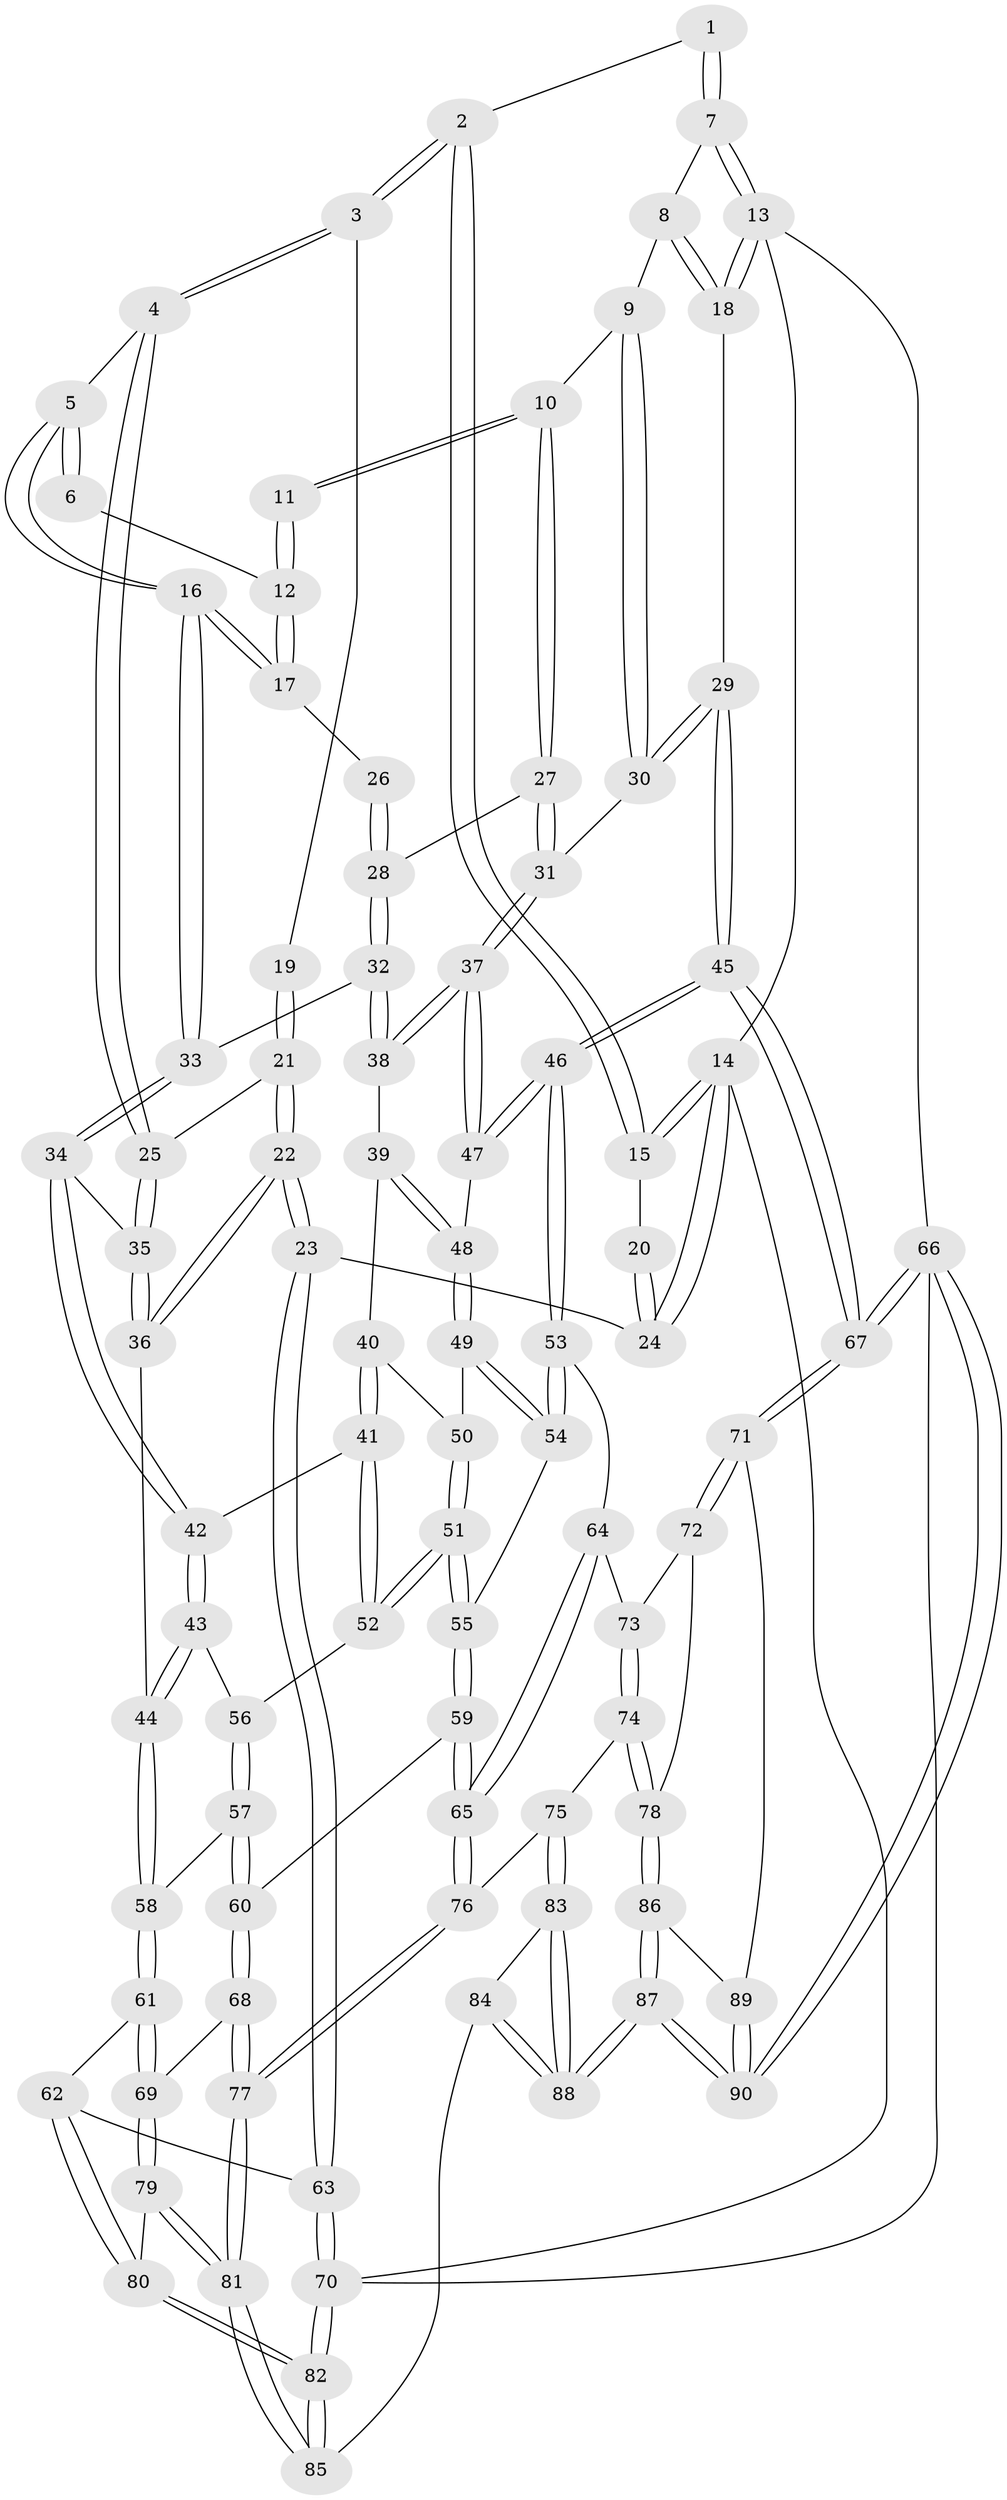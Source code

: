 // Generated by graph-tools (version 1.1) at 2025/51/03/09/25 03:51:02]
// undirected, 90 vertices, 222 edges
graph export_dot {
graph [start="1"]
  node [color=gray90,style=filled];
  1 [pos="+0.6676971201619646+0"];
  2 [pos="+0.2643656436446558+0"];
  3 [pos="+0.30630024415874274+0.07532281473937005"];
  4 [pos="+0.37447320184365673+0.13818275516072281"];
  5 [pos="+0.4057419450004018+0.15499823038257474"];
  6 [pos="+0.6380385199506342+0"];
  7 [pos="+0.8759352450571781+0"];
  8 [pos="+0.8404657197439526+0.09036172761452162"];
  9 [pos="+0.7656463475534996+0.17690364631019415"];
  10 [pos="+0.7045367954421112+0.1851564519312213"];
  11 [pos="+0.68335003598119+0.16928149054108171"];
  12 [pos="+0.6351009605087767+0.05057206262169464"];
  13 [pos="+1+0"];
  14 [pos="+0+0"];
  15 [pos="+0+0"];
  16 [pos="+0.43432973640929246+0.1813773415436628"];
  17 [pos="+0.4563900911336998+0.17598257419927718"];
  18 [pos="+1+0.3443066906156715"];
  19 [pos="+0.29126399255114743+0.08644947308694786"];
  20 [pos="+0.1435809063688977+0.14595919038575458"];
  21 [pos="+0.19609841247225687+0.29262852663281425"];
  22 [pos="+0.006645831845357886+0.44871166607581603"];
  23 [pos="+0+0.44276483668099714"];
  24 [pos="+0+0.42615401936998054"];
  25 [pos="+0.2904423806316668+0.28740929495273987"];
  26 [pos="+0.6103655264300977+0.18239997738437122"];
  27 [pos="+0.6813445402072549+0.25910079051628093"];
  28 [pos="+0.5649129278057515+0.3159888715835847"];
  29 [pos="+1+0.4005858509390305"];
  30 [pos="+0.8782619820196571+0.3285259381536361"];
  31 [pos="+0.7329234932619306+0.3776164097998189"];
  32 [pos="+0.5368797775458746+0.33503370849465847"];
  33 [pos="+0.46519059102412524+0.2967379091109259"];
  34 [pos="+0.4158802775872137+0.34989206382957255"];
  35 [pos="+0.31334976859222746+0.3533644699191578"];
  36 [pos="+0.14719936384803547+0.48987901226329134"];
  37 [pos="+0.7194972800773054+0.39795236629715774"];
  38 [pos="+0.5446014950821584+0.3489819941752266"];
  39 [pos="+0.5479737761528988+0.3921985708333901"];
  40 [pos="+0.5235374232633282+0.4639480470895749"];
  41 [pos="+0.4627628745918026+0.523126679202082"];
  42 [pos="+0.40638668850490917+0.41089767398274607"];
  43 [pos="+0.24478413830551407+0.5167182290311398"];
  44 [pos="+0.14912779651105343+0.4910964515112005"];
  45 [pos="+1+0.6808797179544023"];
  46 [pos="+0.8675905490553526+0.6314585489809336"];
  47 [pos="+0.7145556488178002+0.44706818815872695"];
  48 [pos="+0.6485285521452461+0.4809000186772244"];
  49 [pos="+0.6276596991804582+0.5121316328351532"];
  50 [pos="+0.5910687898702348+0.5022417320068263"];
  51 [pos="+0.4745940397634557+0.5774196307050466"];
  52 [pos="+0.4573108273290799+0.5491028842301082"];
  53 [pos="+0.7053644564446371+0.6601068559996504"];
  54 [pos="+0.6226249343378678+0.6012404113226945"];
  55 [pos="+0.4928641090788527+0.6142649455436017"];
  56 [pos="+0.29653961869927364+0.5488950208425954"];
  57 [pos="+0.3345762345915474+0.669531384661426"];
  58 [pos="+0.22637636568236139+0.71874618021138"];
  59 [pos="+0.457068191027679+0.7303583773613785"];
  60 [pos="+0.4208062851170726+0.7334924763236484"];
  61 [pos="+0.2038060295636387+0.8215193490096224"];
  62 [pos="+0.11026137815271674+0.8310187909869227"];
  63 [pos="+0+0.6739059376729672"];
  64 [pos="+0.6583930352251041+0.7298469584947312"];
  65 [pos="+0.4936798051509316+0.7699247498948485"];
  66 [pos="+1+1"];
  67 [pos="+1+0.8031614962809006"];
  68 [pos="+0.2900460607919623+0.8380637569757258"];
  69 [pos="+0.2596872927108187+0.851180942935285"];
  70 [pos="+0+1"];
  71 [pos="+0.8244389033299664+0.8741550693607688"];
  72 [pos="+0.7614555879114292+0.8725251294714222"];
  73 [pos="+0.6660169978753916+0.7688684211161924"];
  74 [pos="+0.6085006213757044+0.8999595398020296"];
  75 [pos="+0.5820402216072742+0.9003942736652144"];
  76 [pos="+0.5163591747554181+0.8773468424075453"];
  77 [pos="+0.4800867489348852+0.9148813902247751"];
  78 [pos="+0.6523099850132598+0.9165362539475634"];
  79 [pos="+0.26719228351661206+0.8809732894089384"];
  80 [pos="+0.0801592265199654+1"];
  81 [pos="+0.3710613532178356+1"];
  82 [pos="+0.008836991408575393+1"];
  83 [pos="+0.5818238670583813+0.9155835732952947"];
  84 [pos="+0.5218175402853475+1"];
  85 [pos="+0.36614497651956723+1"];
  86 [pos="+0.6866640472435105+1"];
  87 [pos="+0.6754634802752184+1"];
  88 [pos="+0.6723090982315855+1"];
  89 [pos="+0.7642636695360715+0.96145185831066"];
  90 [pos="+0.830760066498184+1"];
  1 -- 2;
  1 -- 7;
  1 -- 7;
  2 -- 3;
  2 -- 3;
  2 -- 15;
  2 -- 15;
  3 -- 4;
  3 -- 4;
  3 -- 19;
  4 -- 5;
  4 -- 25;
  4 -- 25;
  5 -- 6;
  5 -- 6;
  5 -- 16;
  5 -- 16;
  6 -- 12;
  7 -- 8;
  7 -- 13;
  7 -- 13;
  8 -- 9;
  8 -- 18;
  8 -- 18;
  9 -- 10;
  9 -- 30;
  9 -- 30;
  10 -- 11;
  10 -- 11;
  10 -- 27;
  10 -- 27;
  11 -- 12;
  11 -- 12;
  12 -- 17;
  12 -- 17;
  13 -- 14;
  13 -- 18;
  13 -- 18;
  13 -- 66;
  14 -- 15;
  14 -- 15;
  14 -- 24;
  14 -- 24;
  14 -- 70;
  15 -- 20;
  16 -- 17;
  16 -- 17;
  16 -- 33;
  16 -- 33;
  17 -- 26;
  18 -- 29;
  19 -- 21;
  19 -- 21;
  20 -- 24;
  20 -- 24;
  21 -- 22;
  21 -- 22;
  21 -- 25;
  22 -- 23;
  22 -- 23;
  22 -- 36;
  22 -- 36;
  23 -- 24;
  23 -- 63;
  23 -- 63;
  25 -- 35;
  25 -- 35;
  26 -- 28;
  26 -- 28;
  27 -- 28;
  27 -- 31;
  27 -- 31;
  28 -- 32;
  28 -- 32;
  29 -- 30;
  29 -- 30;
  29 -- 45;
  29 -- 45;
  30 -- 31;
  31 -- 37;
  31 -- 37;
  32 -- 33;
  32 -- 38;
  32 -- 38;
  33 -- 34;
  33 -- 34;
  34 -- 35;
  34 -- 42;
  34 -- 42;
  35 -- 36;
  35 -- 36;
  36 -- 44;
  37 -- 38;
  37 -- 38;
  37 -- 47;
  37 -- 47;
  38 -- 39;
  39 -- 40;
  39 -- 48;
  39 -- 48;
  40 -- 41;
  40 -- 41;
  40 -- 50;
  41 -- 42;
  41 -- 52;
  41 -- 52;
  42 -- 43;
  42 -- 43;
  43 -- 44;
  43 -- 44;
  43 -- 56;
  44 -- 58;
  44 -- 58;
  45 -- 46;
  45 -- 46;
  45 -- 67;
  45 -- 67;
  46 -- 47;
  46 -- 47;
  46 -- 53;
  46 -- 53;
  47 -- 48;
  48 -- 49;
  48 -- 49;
  49 -- 50;
  49 -- 54;
  49 -- 54;
  50 -- 51;
  50 -- 51;
  51 -- 52;
  51 -- 52;
  51 -- 55;
  51 -- 55;
  52 -- 56;
  53 -- 54;
  53 -- 54;
  53 -- 64;
  54 -- 55;
  55 -- 59;
  55 -- 59;
  56 -- 57;
  56 -- 57;
  57 -- 58;
  57 -- 60;
  57 -- 60;
  58 -- 61;
  58 -- 61;
  59 -- 60;
  59 -- 65;
  59 -- 65;
  60 -- 68;
  60 -- 68;
  61 -- 62;
  61 -- 69;
  61 -- 69;
  62 -- 63;
  62 -- 80;
  62 -- 80;
  63 -- 70;
  63 -- 70;
  64 -- 65;
  64 -- 65;
  64 -- 73;
  65 -- 76;
  65 -- 76;
  66 -- 67;
  66 -- 67;
  66 -- 90;
  66 -- 90;
  66 -- 70;
  67 -- 71;
  67 -- 71;
  68 -- 69;
  68 -- 77;
  68 -- 77;
  69 -- 79;
  69 -- 79;
  70 -- 82;
  70 -- 82;
  71 -- 72;
  71 -- 72;
  71 -- 89;
  72 -- 73;
  72 -- 78;
  73 -- 74;
  73 -- 74;
  74 -- 75;
  74 -- 78;
  74 -- 78;
  75 -- 76;
  75 -- 83;
  75 -- 83;
  76 -- 77;
  76 -- 77;
  77 -- 81;
  77 -- 81;
  78 -- 86;
  78 -- 86;
  79 -- 80;
  79 -- 81;
  79 -- 81;
  80 -- 82;
  80 -- 82;
  81 -- 85;
  81 -- 85;
  82 -- 85;
  82 -- 85;
  83 -- 84;
  83 -- 88;
  83 -- 88;
  84 -- 85;
  84 -- 88;
  84 -- 88;
  86 -- 87;
  86 -- 87;
  86 -- 89;
  87 -- 88;
  87 -- 88;
  87 -- 90;
  87 -- 90;
  89 -- 90;
  89 -- 90;
}
